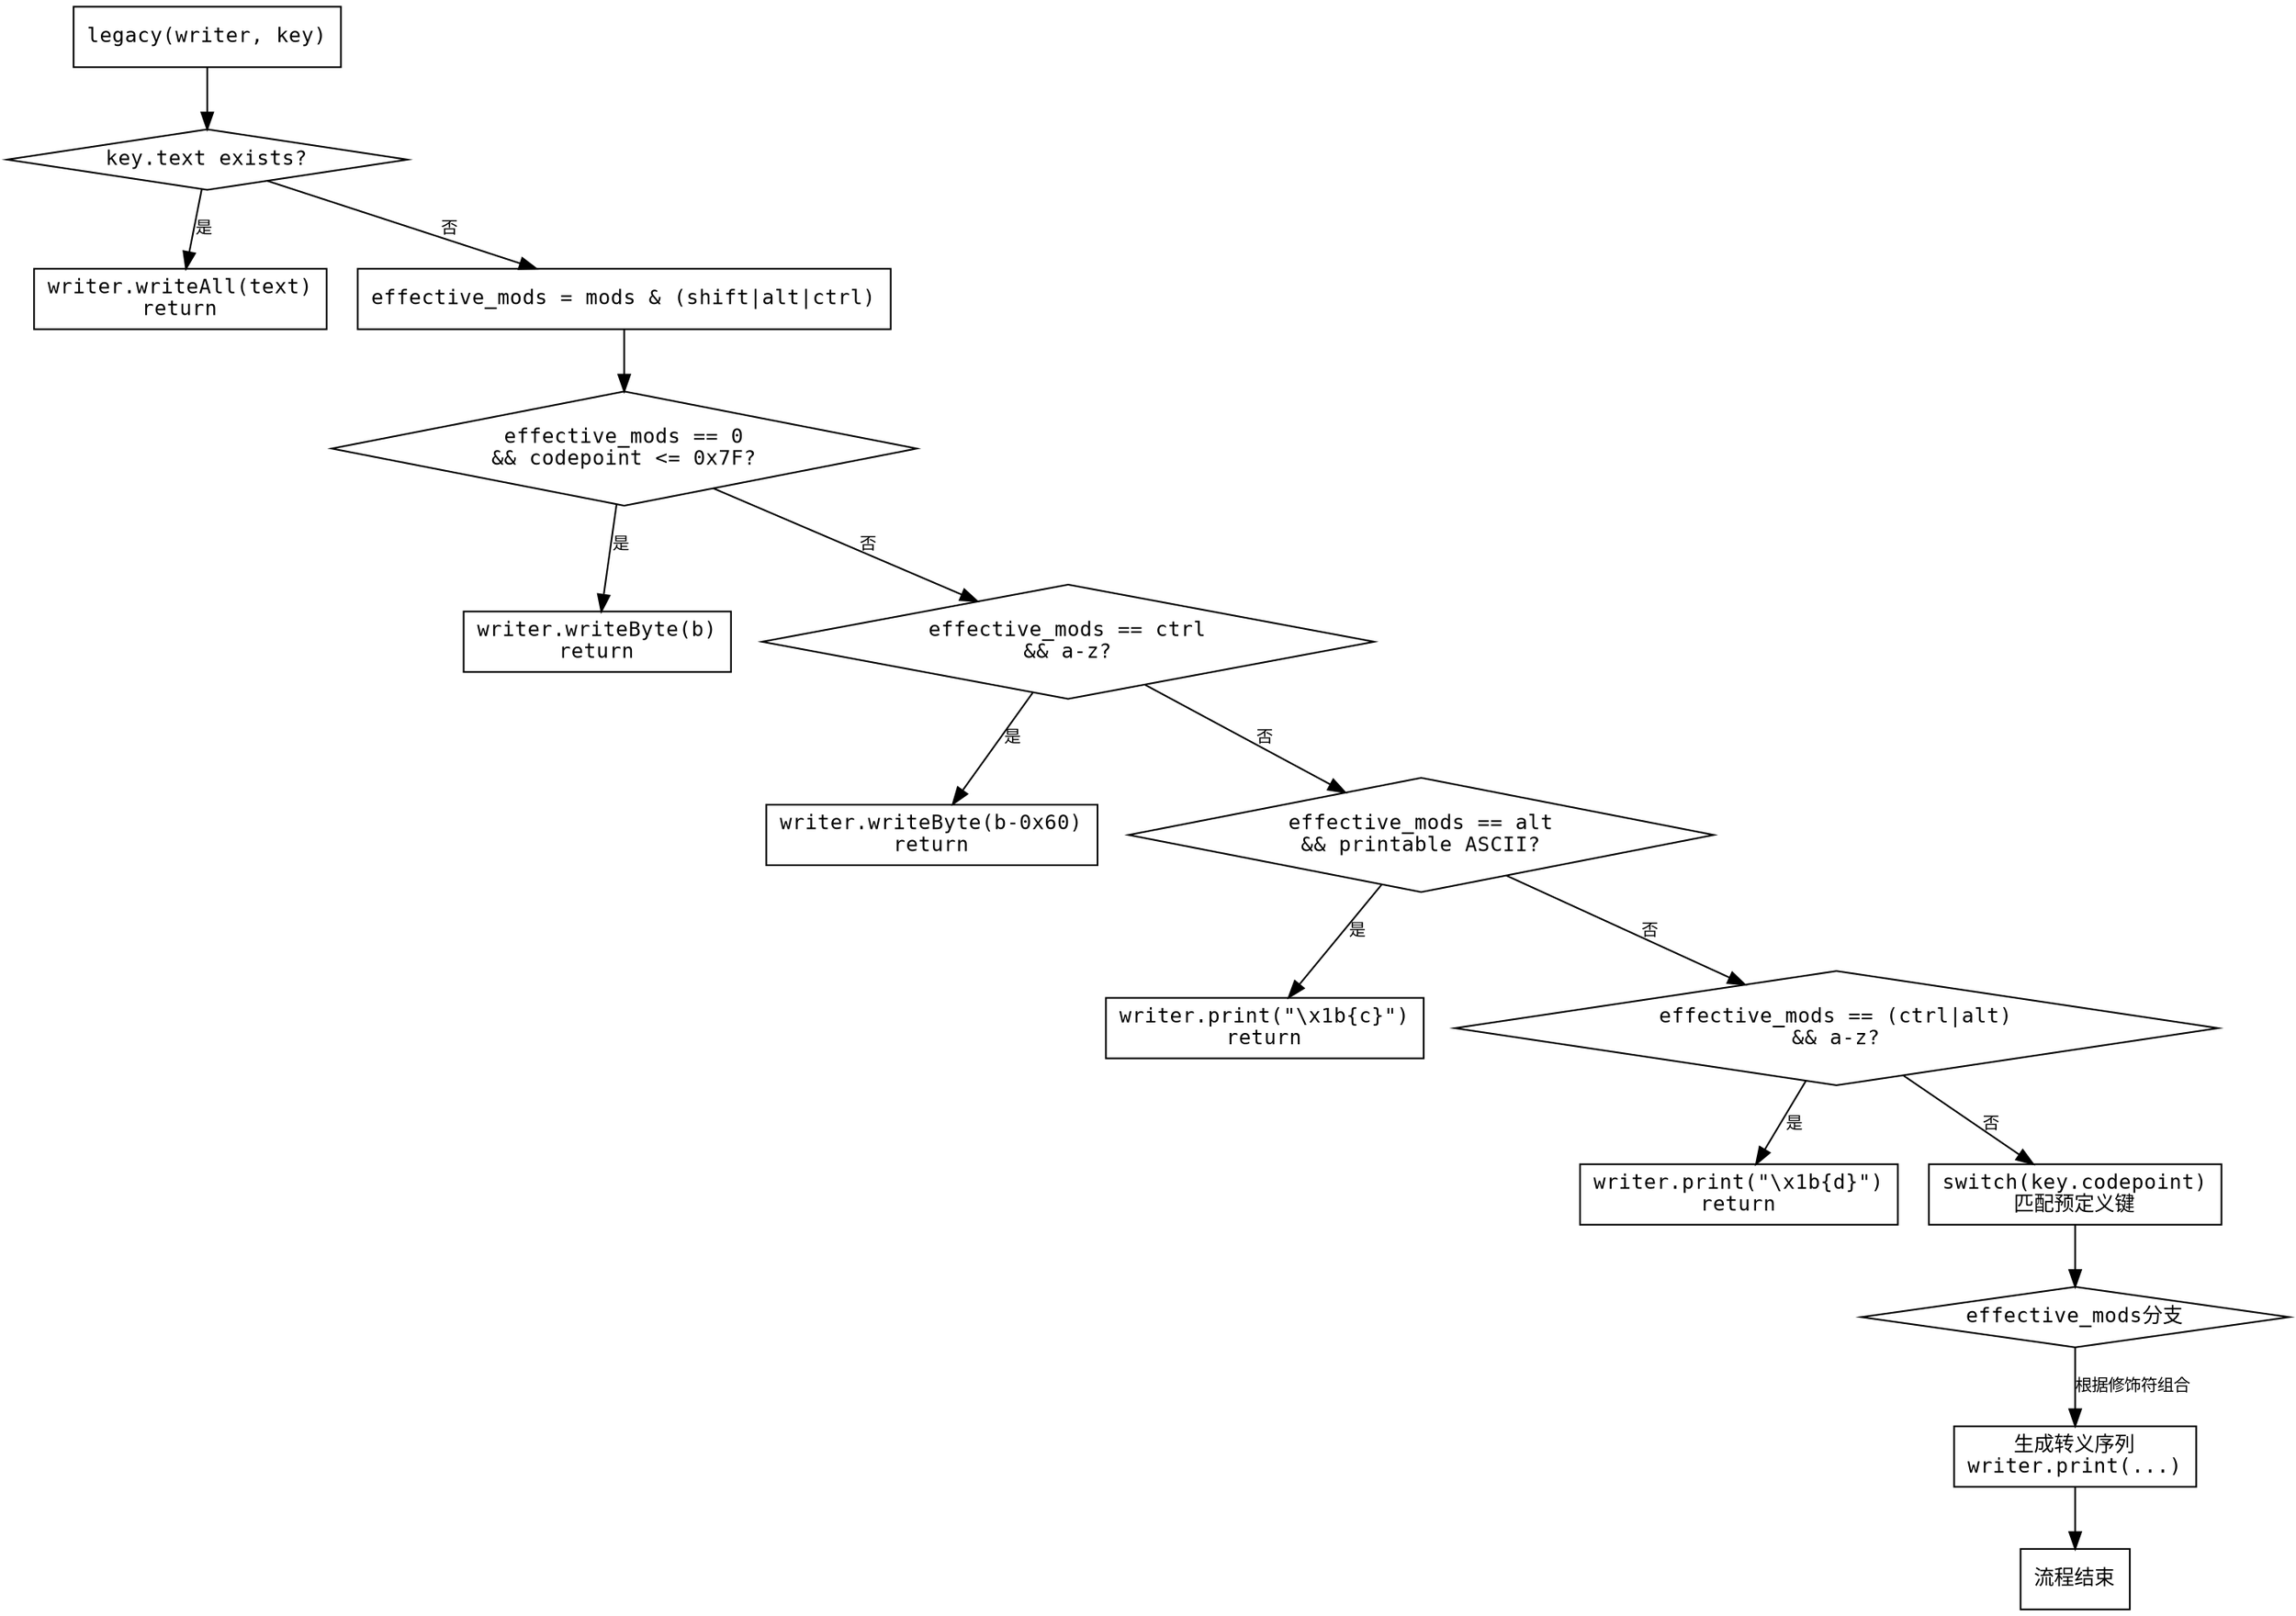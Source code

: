 
digraph flowchart {
    node [shape=rectangle fontname="Courier" fontsize=12];
    edge [fontname="Courier" fontsize=10];

    start [label="legacy(writer, key)"];
    check_text [label="key.text exists?" shape=diamond];
    write_text [label="writer.writeAll(text)\nreturn"];
    calc_mods [label="effective_mods = mods & (shift|alt|ctrl)"];
    check_mods_ascii [label="effective_mods == 0\n&& codepoint <= 0x7F?" shape=diamond];
    write_byte [label="writer.writeByte(b)\nreturn"];
    check_ctrl_alpha [label="effective_mods == ctrl\n&& a-z?" shape=diamond];
    write_ctrl [label="writer.writeByte(b-0x60)\nreturn"];
    check_alt_printable [label="effective_mods == alt\n&& printable ASCII?" shape=diamond];
    write_alt [label="writer.print(\"\\x1b{c}\")\nreturn"];
    check_ctrl_alt_alpha [label="effective_mods == (ctrl|alt)\n&& a-z?" shape=diamond];
    write_ctrl_alt [label="writer.print(\"\\x1b{d}\")\nreturn"];
    def_switch [label="switch(key.codepoint)\n匹配预定义键"];
    check_mods [label="effective_mods分支" shape=diamond];
    write_sequence [label="生成转义序列\nwriter.print(...)"];
    end [label="流程结束"];

    start -> check_text;
    
    check_text -> write_text [label="是"];
    check_text -> calc_mods [label="否"];
    
    calc_mods -> check_mods_ascii;
    
    check_mods_ascii -> write_byte [label="是"];
    check_mods_ascii -> check_ctrl_alpha [label="否"];
    
    check_ctrl_alpha -> write_ctrl [label="是"];
    check_ctrl_alpha -> check_alt_printable [label="否"];
    
    check_alt_printable -> write_alt [label="是"];
    check_alt_printable -> check_ctrl_alt_alpha [label="否"];
    
    check_ctrl_alt_alpha -> write_ctrl_alt [label="是"];
    check_ctrl_alt_alpha -> def_switch [label="否"];
    
    def_switch -> check_mods;
    
    check_mods -> write_sequence [label="根据修饰符组合"];
    write_sequence -> end;
}
